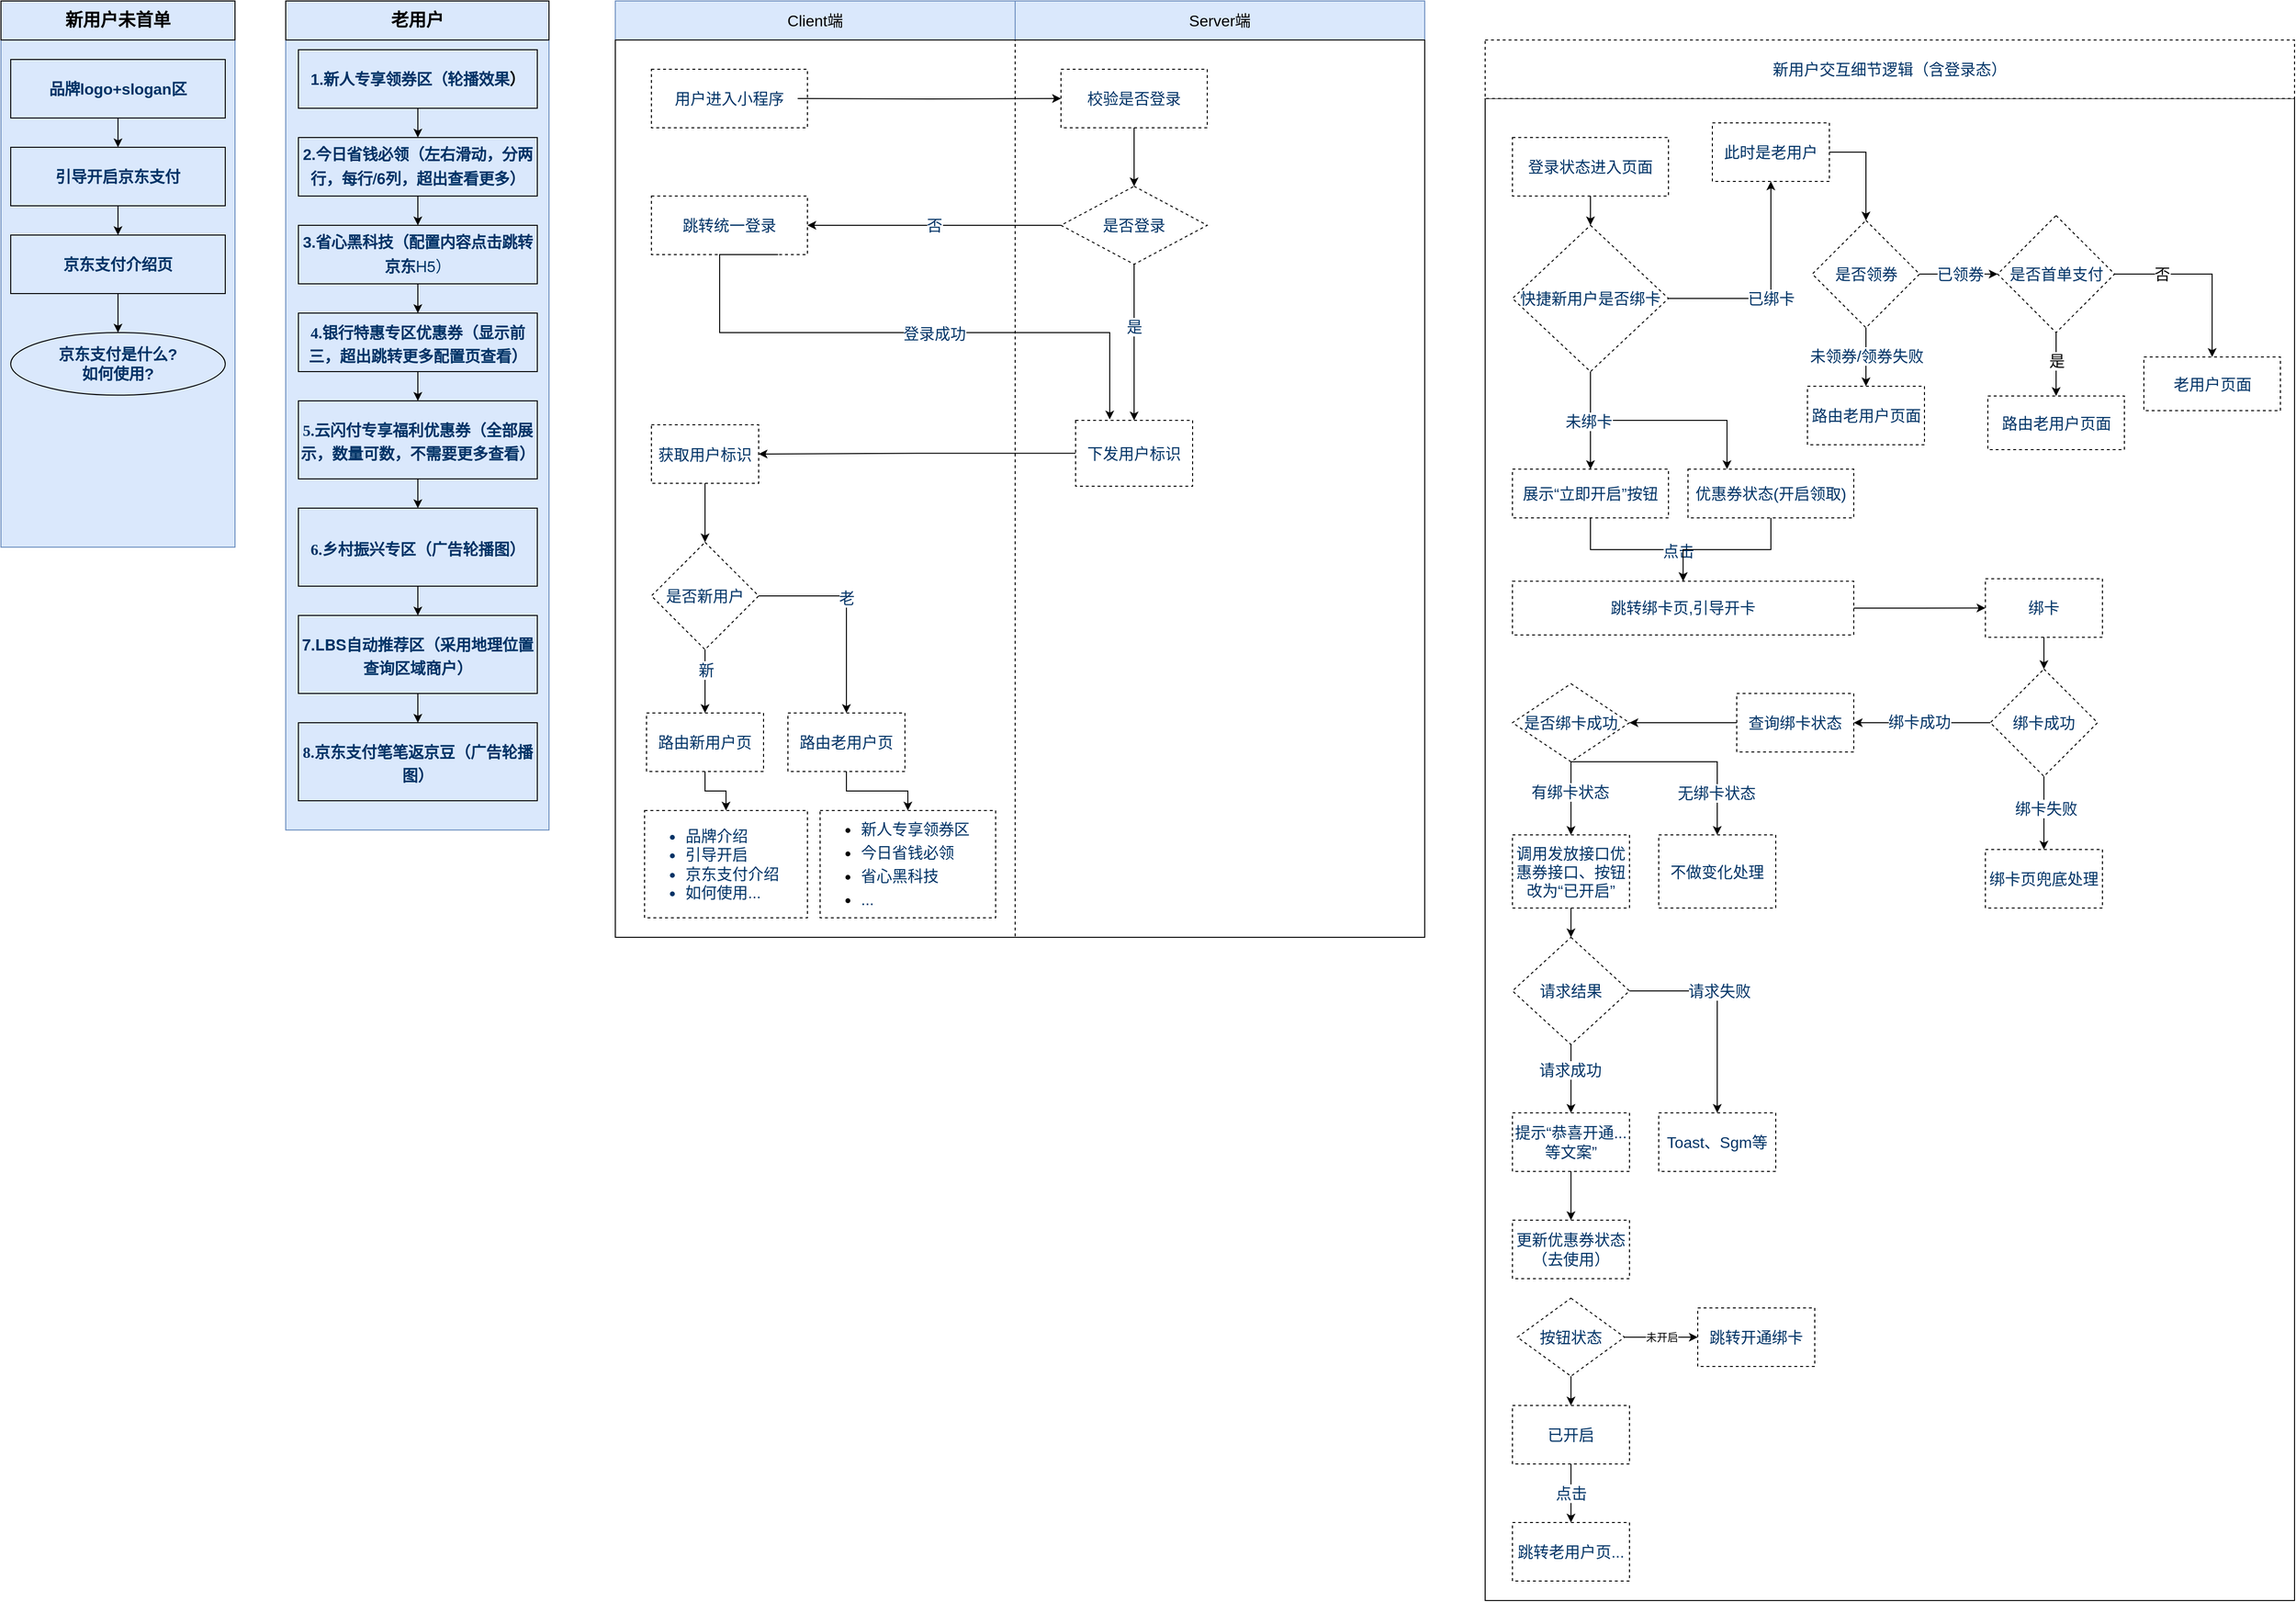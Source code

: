 <mxfile version="16.6.1" type="github">
  <diagram id="wFE0QG_FPsp0jaGvCLVb" name="Page-1">
    <mxGraphModel dx="1082" dy="655" grid="1" gridSize="10" guides="1" tooltips="1" connect="1" arrows="1" fold="1" page="1" pageScale="1" pageWidth="850" pageHeight="1100" math="0" shadow="0">
      <root>
        <mxCell id="0" />
        <mxCell id="1" parent="0" />
        <mxCell id="zbjC4olAFxsm4mvHzc2k-54" value="" style="group" parent="1" vertex="1" connectable="0">
          <mxGeometry x="30" y="20" width="240" height="560" as="geometry" />
        </mxCell>
        <mxCell id="zbjC4olAFxsm4mvHzc2k-34" value="" style="rounded=0;whiteSpace=wrap;html=1;sketch=0;fillColor=#dae8fc;strokeColor=#6c8ebf;" parent="zbjC4olAFxsm4mvHzc2k-54" vertex="1">
          <mxGeometry width="240" height="560" as="geometry" />
        </mxCell>
        <mxCell id="zbjC4olAFxsm4mvHzc2k-37" value="&lt;font size=&quot;1&quot;&gt;&lt;b style=&quot;font-size: 18px&quot;&gt;新用户未首单&lt;/b&gt;&lt;/font&gt;" style="rounded=0;whiteSpace=wrap;html=1;sketch=0;fillColor=none;" parent="zbjC4olAFxsm4mvHzc2k-54" vertex="1">
          <mxGeometry width="240" height="40" as="geometry" />
        </mxCell>
        <mxCell id="zbjC4olAFxsm4mvHzc2k-55" value="&lt;h3 id=&quot;id-京东支付小程序一期-页面分为”品牌logo＋slogan“区域、”引导开启按钮“区域、京东支付介绍及京东支付使用介绍区域&quot; style=&quot;margin: 0px ; padding: 0px ; font-size: 16px ; line-height: 1.5 ; letter-spacing: -0.006em ; text-align: left&quot;&gt;&lt;font color=&quot;#003366&quot;&gt;品牌logo+slogan区&lt;/font&gt;&lt;/h3&gt;" style="rounded=0;whiteSpace=wrap;html=1;sketch=0;fillColor=none;" parent="zbjC4olAFxsm4mvHzc2k-54" vertex="1">
          <mxGeometry x="10" y="60" width="220" height="60" as="geometry" />
        </mxCell>
        <mxCell id="zbjC4olAFxsm4mvHzc2k-56" value="&lt;font style=&quot;font-size: 16px&quot; color=&quot;#003366&quot;&gt;&lt;b&gt;引导开启京东支付&lt;/b&gt;&lt;/font&gt;" style="whiteSpace=wrap;html=1;fillColor=none;rounded=0;sketch=0;" parent="zbjC4olAFxsm4mvHzc2k-54" vertex="1">
          <mxGeometry x="10" y="150" width="220" height="60" as="geometry" />
        </mxCell>
        <mxCell id="zbjC4olAFxsm4mvHzc2k-57" value="" style="edgeStyle=orthogonalEdgeStyle;rounded=0;orthogonalLoop=1;jettySize=auto;html=1;fontSize=16;entryX=0.5;entryY=0;entryDx=0;entryDy=0;" parent="zbjC4olAFxsm4mvHzc2k-54" source="zbjC4olAFxsm4mvHzc2k-55" target="zbjC4olAFxsm4mvHzc2k-56" edge="1">
          <mxGeometry relative="1" as="geometry" />
        </mxCell>
        <mxCell id="zbjC4olAFxsm4mvHzc2k-58" value="&lt;b style=&quot;font-size: 16px&quot;&gt;&lt;font color=&quot;#003366&quot;&gt;京东支付介绍页&lt;/font&gt;&lt;/b&gt;" style="whiteSpace=wrap;html=1;fillColor=none;rounded=0;sketch=0;" parent="zbjC4olAFxsm4mvHzc2k-54" vertex="1">
          <mxGeometry x="10" y="240" width="220" height="60" as="geometry" />
        </mxCell>
        <mxCell id="zbjC4olAFxsm4mvHzc2k-59" value="" style="edgeStyle=orthogonalEdgeStyle;rounded=0;orthogonalLoop=1;jettySize=auto;html=1;fontSize=16;" parent="zbjC4olAFxsm4mvHzc2k-54" source="zbjC4olAFxsm4mvHzc2k-56" target="zbjC4olAFxsm4mvHzc2k-58" edge="1">
          <mxGeometry relative="1" as="geometry" />
        </mxCell>
        <mxCell id="zbjC4olAFxsm4mvHzc2k-60" value="&lt;b style=&quot;font-size: 16px&quot;&gt;&lt;font color=&quot;#003366&quot;&gt;京东支付是什么?&lt;br&gt;如何使用?&lt;/font&gt;&lt;/b&gt;" style="ellipse;whiteSpace=wrap;html=1;fillColor=none;rounded=0;sketch=0;" parent="zbjC4olAFxsm4mvHzc2k-54" vertex="1">
          <mxGeometry x="10" y="340" width="220" height="64.17" as="geometry" />
        </mxCell>
        <mxCell id="zbjC4olAFxsm4mvHzc2k-61" value="" style="edgeStyle=orthogonalEdgeStyle;rounded=0;orthogonalLoop=1;jettySize=auto;html=1;fontSize=16;" parent="zbjC4olAFxsm4mvHzc2k-54" source="zbjC4olAFxsm4mvHzc2k-58" target="zbjC4olAFxsm4mvHzc2k-60" edge="1">
          <mxGeometry relative="1" as="geometry" />
        </mxCell>
        <mxCell id="zbjC4olAFxsm4mvHzc2k-52" value="" style="rounded=0;whiteSpace=wrap;html=1;sketch=0;fillColor=#dae8fc;strokeColor=#6c8ebf;" parent="1" vertex="1">
          <mxGeometry x="322" y="20" width="270" height="850" as="geometry" />
        </mxCell>
        <mxCell id="zbjC4olAFxsm4mvHzc2k-53" value="&lt;font size=&quot;1&quot;&gt;&lt;b style=&quot;font-size: 18px&quot;&gt;老用户&lt;/b&gt;&lt;/font&gt;" style="rounded=0;whiteSpace=wrap;html=1;sketch=0;fillColor=none;" parent="1" vertex="1">
          <mxGeometry x="322" y="20" width="270" height="40" as="geometry" />
        </mxCell>
        <mxCell id="zbjC4olAFxsm4mvHzc2k-80" value="" style="edgeStyle=orthogonalEdgeStyle;rounded=0;orthogonalLoop=1;jettySize=auto;html=1;fontSize=16;fontColor=#003366;entryX=0.5;entryY=0;entryDx=0;entryDy=0;" parent="1" source="zbjC4olAFxsm4mvHzc2k-72" target="zbjC4olAFxsm4mvHzc2k-75" edge="1">
          <mxGeometry relative="1" as="geometry" />
        </mxCell>
        <mxCell id="zbjC4olAFxsm4mvHzc2k-72" value="&lt;h3 id=&quot;id-京东支付小程序一期-页面分为”品牌logo＋slogan“区域、”引导开启按钮“区域、京东支付介绍及京东支付使用介绍区域&quot; style=&quot;margin: 0px ; padding: 0px ; font-size: 16px ; line-height: 1.5 ; letter-spacing: -0.006em&quot;&gt;&lt;font color=&quot;#003366&quot;&gt;1.新人专享领券区（轮播效果&lt;/font&gt;）&lt;/h3&gt;" style="rounded=0;whiteSpace=wrap;html=1;sketch=0;fillColor=none;align=center;" parent="1" vertex="1">
          <mxGeometry x="335" y="70" width="245" height="60" as="geometry" />
        </mxCell>
        <mxCell id="zbjC4olAFxsm4mvHzc2k-81" value="" style="edgeStyle=orthogonalEdgeStyle;rounded=0;orthogonalLoop=1;jettySize=auto;html=1;fontSize=16;fontColor=#003366;" parent="1" source="zbjC4olAFxsm4mvHzc2k-75" target="zbjC4olAFxsm4mvHzc2k-78" edge="1">
          <mxGeometry relative="1" as="geometry" />
        </mxCell>
        <mxCell id="zbjC4olAFxsm4mvHzc2k-75" value="&lt;h3 id=&quot;id-京东支付小程序一期-页面分为”品牌logo＋slogan“区域、”引导开启按钮“区域、京东支付介绍及京东支付使用介绍区域&quot; style=&quot;margin: 0px ; padding: 0px ; font-size: 16px ; line-height: 1.5 ; letter-spacing: -0.006em&quot;&gt;&lt;font color=&quot;#003366&quot; style=&quot;font-size: 16px&quot;&gt;2.今日省钱必领（左右滑动，分两行，每行&lt;span class=&quot;s1&quot; style=&quot;font-stretch: normal ; line-height: normal ; font-family: &amp;#34;helvetica neue&amp;#34;&quot;&gt;/6&lt;/span&gt;&lt;span style=&quot;font-family: &amp;#34;pingfang sc&amp;#34;&quot;&gt;列，超出查看更多）&lt;/span&gt;&lt;/font&gt;&lt;/h3&gt;" style="rounded=0;whiteSpace=wrap;html=1;sketch=0;fillColor=none;align=center;" parent="1" vertex="1">
          <mxGeometry x="335" y="160" width="245" height="60" as="geometry" />
        </mxCell>
        <mxCell id="zbjC4olAFxsm4mvHzc2k-84" value="" style="edgeStyle=orthogonalEdgeStyle;rounded=0;orthogonalLoop=1;jettySize=auto;html=1;fontSize=16;fontColor=#003366;" parent="1" source="zbjC4olAFxsm4mvHzc2k-78" target="zbjC4olAFxsm4mvHzc2k-82" edge="1">
          <mxGeometry relative="1" as="geometry" />
        </mxCell>
        <mxCell id="zbjC4olAFxsm4mvHzc2k-78" value="&lt;h3 id=&quot;id-京东支付小程序一期-页面分为”品牌logo＋slogan“区域、”引导开启按钮“区域、京东支付介绍及京东支付使用介绍区域&quot; style=&quot;margin: 0px ; padding: 0px ; font-size: 16px ; line-height: 1.5 ; letter-spacing: -0.006em&quot;&gt;&lt;font color=&quot;#003366&quot; style=&quot;font-size: 16px&quot;&gt;&lt;font style=&quot;font-size: 16px&quot;&gt;3.省心黑科技&lt;/font&gt;（配置内容点击跳转京东&lt;span class=&quot;s1&quot; style=&quot;font-weight: normal ; font-stretch: normal ; line-height: normal ; font-family: &amp;#34;helvetica neue&amp;#34;&quot;&gt;H5&lt;/span&gt;&lt;span style=&quot;font-family: &amp;#34;pingfang sc&amp;#34; ; font-weight: normal&quot;&gt;）&lt;/span&gt;&lt;/font&gt;&lt;/h3&gt;" style="rounded=0;whiteSpace=wrap;html=1;sketch=0;fillColor=none;align=center;" parent="1" vertex="1">
          <mxGeometry x="335" y="250" width="245" height="60" as="geometry" />
        </mxCell>
        <mxCell id="zbjC4olAFxsm4mvHzc2k-86" value="" style="edgeStyle=orthogonalEdgeStyle;rounded=0;orthogonalLoop=1;jettySize=auto;html=1;fontSize=16;fontColor=#003366;" parent="1" source="zbjC4olAFxsm4mvHzc2k-82" target="zbjC4olAFxsm4mvHzc2k-85" edge="1">
          <mxGeometry relative="1" as="geometry" />
        </mxCell>
        <mxCell id="zbjC4olAFxsm4mvHzc2k-82" value="&lt;h3 id=&quot;id-京东支付小程序一期-页面分为”品牌logo＋slogan“区域、”引导开启按钮“区域、京东支付介绍及京东支付使用介绍区域&quot; style=&quot;margin: 0px ; padding: 0px ; line-height: 1.5 ; letter-spacing: -0.006em&quot;&gt;&lt;p class=&quot;p1&quot; style=&quot;margin: 0px ; font-stretch: normal ; line-height: normal ; font-family: &amp;#34;pingfang sc&amp;#34; ; letter-spacing: normal&quot;&gt;&lt;font style=&quot;font-size: 16px&quot; color=&quot;#003366&quot;&gt;4.银行特惠专区优惠券（显示前三，超出跳转更多配置页查看）&lt;/font&gt;&lt;/p&gt;&lt;/h3&gt;" style="rounded=0;whiteSpace=wrap;html=1;sketch=0;fillColor=none;align=center;" parent="1" vertex="1">
          <mxGeometry x="335" y="340" width="245" height="60" as="geometry" />
        </mxCell>
        <mxCell id="zbjC4olAFxsm4mvHzc2k-88" value="" style="edgeStyle=orthogonalEdgeStyle;rounded=0;orthogonalLoop=1;jettySize=auto;html=1;fontSize=16;fontColor=#003366;" parent="1" source="zbjC4olAFxsm4mvHzc2k-85" target="zbjC4olAFxsm4mvHzc2k-87" edge="1">
          <mxGeometry relative="1" as="geometry" />
        </mxCell>
        <mxCell id="zbjC4olAFxsm4mvHzc2k-85" value="&lt;h3 id=&quot;id-京东支付小程序一期-页面分为”品牌logo＋slogan“区域、”引导开启按钮“区域、京东支付介绍及京东支付使用介绍区域&quot; style=&quot;margin: 0px ; padding: 0px ; line-height: 1.5 ; letter-spacing: -0.006em&quot;&gt;&lt;p class=&quot;p1&quot; style=&quot;margin: 0px ; font-stretch: normal ; line-height: normal ; font-family: &amp;#34;pingfang sc&amp;#34; ; letter-spacing: normal&quot;&gt;&lt;font style=&quot;font-size: 16px&quot; color=&quot;#003366&quot;&gt;5.云闪付专享福利优惠券（全部展示，数量可数，不需要更多查看）&lt;/font&gt;&lt;/p&gt;&lt;/h3&gt;" style="rounded=0;whiteSpace=wrap;html=1;sketch=0;fillColor=none;align=center;" parent="1" vertex="1">
          <mxGeometry x="335" y="430" width="245" height="80" as="geometry" />
        </mxCell>
        <mxCell id="zbjC4olAFxsm4mvHzc2k-90" value="" style="edgeStyle=orthogonalEdgeStyle;rounded=0;orthogonalLoop=1;jettySize=auto;html=1;fontSize=16;fontColor=#003366;" parent="1" source="zbjC4olAFxsm4mvHzc2k-87" target="zbjC4olAFxsm4mvHzc2k-89" edge="1">
          <mxGeometry relative="1" as="geometry" />
        </mxCell>
        <mxCell id="zbjC4olAFxsm4mvHzc2k-87" value="&lt;h3 id=&quot;id-京东支付小程序一期-页面分为”品牌logo＋slogan“区域、”引导开启按钮“区域、京东支付介绍及京东支付使用介绍区域&quot; style=&quot;margin: 0px ; padding: 0px ; line-height: 1.5 ; letter-spacing: -0.006em&quot;&gt;&lt;p class=&quot;p1&quot; style=&quot;margin: 0px ; font-stretch: normal ; line-height: normal ; font-family: &amp;#34;pingfang sc&amp;#34; ; letter-spacing: normal&quot;&gt;&lt;font style=&quot;font-size: 16px&quot; color=&quot;#003366&quot;&gt;6.乡村振兴专区（广告轮播图）&lt;/font&gt;&lt;/p&gt;&lt;/h3&gt;" style="rounded=0;whiteSpace=wrap;html=1;sketch=0;fillColor=none;align=center;" parent="1" vertex="1">
          <mxGeometry x="335" y="540" width="245" height="80" as="geometry" />
        </mxCell>
        <mxCell id="zbjC4olAFxsm4mvHzc2k-92" value="" style="edgeStyle=orthogonalEdgeStyle;rounded=0;orthogonalLoop=1;jettySize=auto;html=1;fontFamily=Helvetica;fontSize=16;fontColor=default;" parent="1" source="zbjC4olAFxsm4mvHzc2k-89" target="zbjC4olAFxsm4mvHzc2k-91" edge="1">
          <mxGeometry relative="1" as="geometry" />
        </mxCell>
        <mxCell id="zbjC4olAFxsm4mvHzc2k-89" value="&lt;h3 id=&quot;id-京东支付小程序一期-页面分为”品牌logo＋slogan“区域、”引导开启按钮“区域、京东支付介绍及京东支付使用介绍区域&quot; style=&quot;margin: 0px ; padding: 0px ; line-height: 1.5 ; letter-spacing: -0.006em ; font-size: 14px&quot;&gt;&lt;p class=&quot;p1&quot; style=&quot;margin: 0px ; font-stretch: normal ; line-height: normal ; font-family: &amp;#34;pingfang sc&amp;#34; ; letter-spacing: normal ; font-size: 16px&quot;&gt;&lt;font color=&quot;#003366&quot; style=&quot;font-size: 16px&quot;&gt;&lt;span class=&quot;s1&quot; style=&quot;font-stretch: normal ; line-height: normal ; font-family: &amp;#34;helvetica neue&amp;#34;&quot;&gt;7.LBS&lt;/span&gt;自动推荐区（采用地理位置查询区域商户）&lt;/font&gt;&lt;/p&gt;&lt;/h3&gt;" style="rounded=0;whiteSpace=wrap;html=1;sketch=0;fillColor=none;align=center;" parent="1" vertex="1">
          <mxGeometry x="335" y="650" width="245" height="80" as="geometry" />
        </mxCell>
        <mxCell id="zbjC4olAFxsm4mvHzc2k-91" value="&lt;h3 id=&quot;id-京东支付小程序一期-页面分为”品牌logo＋slogan“区域、”引导开启按钮“区域、京东支付介绍及京东支付使用介绍区域&quot; style=&quot;margin: 0px ; padding: 0px ; line-height: 1.5 ; letter-spacing: -0.006em&quot;&gt;&lt;p class=&quot;p1&quot; style=&quot;margin: 0px ; font-stretch: normal ; line-height: normal ; font-family: &amp;#34;pingfang sc&amp;#34; ; letter-spacing: normal&quot;&gt;&lt;font style=&quot;font-size: 16px&quot; color=&quot;#003366&quot;&gt;8.京东支付笔笔返京豆（广告轮播图）&lt;/font&gt;&lt;/p&gt;&lt;/h3&gt;" style="rounded=0;whiteSpace=wrap;html=1;sketch=0;fillColor=none;align=center;" parent="1" vertex="1">
          <mxGeometry x="335" y="760" width="245" height="80" as="geometry" />
        </mxCell>
        <mxCell id="zbjC4olAFxsm4mvHzc2k-96" value="Client端" style="rounded=0;whiteSpace=wrap;html=1;sketch=0;fontFamily=Helvetica;fontSize=16;strokeColor=#6c8ebf;fillColor=#dae8fc;" parent="1" vertex="1">
          <mxGeometry x="660" y="20" width="410" height="40" as="geometry" />
        </mxCell>
        <mxCell id="zbjC4olAFxsm4mvHzc2k-97" value="Server端" style="rounded=0;whiteSpace=wrap;html=1;sketch=0;fontFamily=Helvetica;fontSize=16;strokeColor=#6c8ebf;fillColor=#dae8fc;" parent="1" vertex="1">
          <mxGeometry x="1070" y="20" width="420" height="40" as="geometry" />
        </mxCell>
        <mxCell id="zbjC4olAFxsm4mvHzc2k-98" value="" style="rounded=0;whiteSpace=wrap;html=1;sketch=0;fontFamily=Helvetica;fontSize=16;fontColor=#003366;strokeColor=default;fillColor=none;container=0;" parent="1" vertex="1">
          <mxGeometry x="660" y="60" width="830" height="920" as="geometry" />
        </mxCell>
        <mxCell id="zbjC4olAFxsm4mvHzc2k-169" value="" style="rounded=0;whiteSpace=wrap;html=1;sketch=0;fontFamily=Helvetica;fontSize=16;fontColor=#003366;strokeColor=default;fillColor=none;container=0;dashed=1;" parent="1" vertex="1">
          <mxGeometry x="660" y="60" width="410" height="920" as="geometry" />
        </mxCell>
        <mxCell id="zbjC4olAFxsm4mvHzc2k-172" value="获取用户标识" style="whiteSpace=wrap;html=1;fontSize=16;fillColor=none;fontColor=#003366;rounded=0;dashed=1;sketch=0;" parent="1" vertex="1">
          <mxGeometry x="697" y="454.5" width="110" height="60" as="geometry" />
        </mxCell>
        <mxCell id="zbjC4olAFxsm4mvHzc2k-173" value="" style="edgeStyle=orthogonalEdgeStyle;rounded=0;orthogonalLoop=1;jettySize=auto;html=1;fontFamily=Helvetica;fontSize=16;fontColor=#003366;exitX=0;exitY=0.5;exitDx=0;exitDy=0;" parent="1" source="zbjC4olAFxsm4mvHzc2k-194" target="zbjC4olAFxsm4mvHzc2k-172" edge="1">
          <mxGeometry relative="1" as="geometry">
            <mxPoint x="1077" y="487.5" as="sourcePoint" />
          </mxGeometry>
        </mxCell>
        <mxCell id="zbjC4olAFxsm4mvHzc2k-174" value="用户进入小程序" style="rounded=0;whiteSpace=wrap;html=1;dashed=1;sketch=0;fontFamily=Helvetica;fontSize=16;fontColor=#003366;strokeColor=default;fillColor=none;" parent="1" vertex="1">
          <mxGeometry x="697" y="90" width="160" height="60" as="geometry" />
        </mxCell>
        <mxCell id="zbjC4olAFxsm4mvHzc2k-176" value="校验是否登录" style="whiteSpace=wrap;html=1;fontSize=16;fillColor=none;fontColor=#003366;rounded=0;dashed=1;sketch=0;" parent="1" vertex="1">
          <mxGeometry x="1117" y="90" width="150" height="60" as="geometry" />
        </mxCell>
        <mxCell id="zbjC4olAFxsm4mvHzc2k-177" value="" style="edgeStyle=orthogonalEdgeStyle;rounded=0;orthogonalLoop=1;jettySize=auto;html=1;fontFamily=Helvetica;fontSize=16;fontColor=#003366;" parent="1" target="zbjC4olAFxsm4mvHzc2k-176" edge="1">
          <mxGeometry relative="1" as="geometry">
            <mxPoint x="847" y="120" as="sourcePoint" />
          </mxGeometry>
        </mxCell>
        <mxCell id="zbjC4olAFxsm4mvHzc2k-181" value="是否登录" style="rhombus;whiteSpace=wrap;html=1;fontSize=16;fillColor=none;fontColor=#003366;rounded=0;dashed=1;sketch=0;" parent="1" vertex="1">
          <mxGeometry x="1117" y="210" width="150" height="80" as="geometry" />
        </mxCell>
        <mxCell id="zbjC4olAFxsm4mvHzc2k-175" style="edgeStyle=orthogonalEdgeStyle;rounded=0;orthogonalLoop=1;jettySize=auto;html=1;fontFamily=Helvetica;fontSize=16;fontColor=#003366;" parent="1" source="zbjC4olAFxsm4mvHzc2k-176" target="zbjC4olAFxsm4mvHzc2k-181" edge="1">
          <mxGeometry relative="1" as="geometry" />
        </mxCell>
        <mxCell id="zbjC4olAFxsm4mvHzc2k-182" style="edgeStyle=orthogonalEdgeStyle;rounded=0;orthogonalLoop=1;jettySize=auto;html=1;entryX=0.162;entryY=0.304;entryDx=0;entryDy=0;entryPerimeter=0;fontFamily=Helvetica;fontSize=16;fontColor=#003366;" parent="1" edge="1">
          <mxGeometry relative="1" as="geometry">
            <mxPoint x="827" y="280" as="sourcePoint" />
            <mxPoint x="1167" y="449.038" as="targetPoint" />
            <Array as="points">
              <mxPoint x="767" y="280" />
              <mxPoint x="767" y="360" />
              <mxPoint x="1167" y="360" />
            </Array>
          </mxGeometry>
        </mxCell>
        <mxCell id="zbjC4olAFxsm4mvHzc2k-183" value="登录成功" style="edgeLabel;html=1;align=center;verticalAlign=middle;resizable=0;points=[];fontSize=16;fontFamily=Helvetica;fontColor=#003366;" parent="zbjC4olAFxsm4mvHzc2k-182" vertex="1" connectable="0">
          <mxGeometry x="-0.108" y="-1" relative="1" as="geometry">
            <mxPoint x="79" as="offset" />
          </mxGeometry>
        </mxCell>
        <mxCell id="zbjC4olAFxsm4mvHzc2k-184" value="跳转统一登录" style="whiteSpace=wrap;html=1;fontSize=16;fillColor=none;fontColor=#003366;rounded=0;dashed=1;sketch=0;" parent="1" vertex="1">
          <mxGeometry x="697" y="220" width="160" height="60" as="geometry" />
        </mxCell>
        <mxCell id="zbjC4olAFxsm4mvHzc2k-180" value="否" style="edgeStyle=orthogonalEdgeStyle;rounded=0;orthogonalLoop=1;jettySize=auto;html=1;entryX=1;entryY=0.5;entryDx=0;entryDy=0;fontFamily=Helvetica;fontSize=16;fontColor=#003366;" parent="1" source="zbjC4olAFxsm4mvHzc2k-181" target="zbjC4olAFxsm4mvHzc2k-184" edge="1">
          <mxGeometry relative="1" as="geometry" />
        </mxCell>
        <mxCell id="zbjC4olAFxsm4mvHzc2k-187" value="是否新用户" style="rhombus;whiteSpace=wrap;html=1;fontSize=16;fillColor=none;fontColor=#003366;rounded=0;dashed=1;sketch=0;" parent="1" vertex="1">
          <mxGeometry x="697" y="575" width="110" height="110" as="geometry" />
        </mxCell>
        <mxCell id="zbjC4olAFxsm4mvHzc2k-171" value="" style="edgeStyle=orthogonalEdgeStyle;rounded=0;orthogonalLoop=1;jettySize=auto;html=1;fontFamily=Helvetica;fontSize=16;fontColor=#003366;" parent="1" source="zbjC4olAFxsm4mvHzc2k-172" target="zbjC4olAFxsm4mvHzc2k-187" edge="1">
          <mxGeometry relative="1" as="geometry" />
        </mxCell>
        <mxCell id="zbjC4olAFxsm4mvHzc2k-189" value="路由老用户页" style="whiteSpace=wrap;html=1;fontSize=16;fillColor=none;fontColor=#003366;rounded=0;dashed=1;sketch=0;" parent="1" vertex="1">
          <mxGeometry x="837" y="750" width="120" height="60" as="geometry" />
        </mxCell>
        <mxCell id="zbjC4olAFxsm4mvHzc2k-190" value="" style="edgeStyle=orthogonalEdgeStyle;rounded=0;orthogonalLoop=1;jettySize=auto;html=1;fontFamily=Helvetica;fontSize=16;fontColor=#003366;" parent="1" source="zbjC4olAFxsm4mvHzc2k-187" target="zbjC4olAFxsm4mvHzc2k-189" edge="1">
          <mxGeometry relative="1" as="geometry">
            <Array as="points">
              <mxPoint x="897" y="630" />
            </Array>
          </mxGeometry>
        </mxCell>
        <mxCell id="zbjC4olAFxsm4mvHzc2k-191" value="老" style="edgeLabel;html=1;align=center;verticalAlign=middle;resizable=0;points=[];fontSize=16;fontFamily=Helvetica;fontColor=#003366;" parent="zbjC4olAFxsm4mvHzc2k-190" vertex="1" connectable="0">
          <mxGeometry x="-0.124" relative="1" as="geometry">
            <mxPoint as="offset" />
          </mxGeometry>
        </mxCell>
        <mxCell id="zbjC4olAFxsm4mvHzc2k-193" value="路由新用户页" style="whiteSpace=wrap;html=1;fontSize=16;fillColor=none;fontColor=#003366;rounded=0;dashed=1;sketch=0;" parent="1" vertex="1">
          <mxGeometry x="692" y="750" width="120" height="60" as="geometry" />
        </mxCell>
        <mxCell id="zbjC4olAFxsm4mvHzc2k-185" value="" style="edgeStyle=orthogonalEdgeStyle;rounded=0;orthogonalLoop=1;jettySize=auto;html=1;fontFamily=Helvetica;fontSize=16;fontColor=#003366;" parent="1" source="zbjC4olAFxsm4mvHzc2k-187" target="zbjC4olAFxsm4mvHzc2k-193" edge="1">
          <mxGeometry relative="1" as="geometry" />
        </mxCell>
        <mxCell id="zbjC4olAFxsm4mvHzc2k-186" value="新" style="edgeLabel;html=1;align=center;verticalAlign=middle;resizable=0;points=[];fontSize=16;fontFamily=Helvetica;fontColor=#003366;" parent="zbjC4olAFxsm4mvHzc2k-185" vertex="1" connectable="0">
          <mxGeometry x="-0.354" y="1" relative="1" as="geometry">
            <mxPoint as="offset" />
          </mxGeometry>
        </mxCell>
        <mxCell id="zbjC4olAFxsm4mvHzc2k-194" value="下发用户标识" style="whiteSpace=wrap;html=1;fontSize=16;fillColor=none;fontColor=#003366;rounded=0;dashed=1;sketch=0;" parent="1" vertex="1">
          <mxGeometry x="1132" y="450" width="120" height="67.5" as="geometry" />
        </mxCell>
        <mxCell id="zbjC4olAFxsm4mvHzc2k-178" style="edgeStyle=orthogonalEdgeStyle;rounded=0;orthogonalLoop=1;jettySize=auto;html=1;fontFamily=Helvetica;fontSize=16;fontColor=#003366;" parent="1" source="zbjC4olAFxsm4mvHzc2k-181" target="zbjC4olAFxsm4mvHzc2k-194" edge="1">
          <mxGeometry relative="1" as="geometry" />
        </mxCell>
        <mxCell id="zbjC4olAFxsm4mvHzc2k-179" value="是" style="edgeLabel;html=1;align=center;verticalAlign=middle;resizable=0;points=[];fontSize=16;fontFamily=Helvetica;fontColor=#003366;" parent="zbjC4olAFxsm4mvHzc2k-178" vertex="1" connectable="0">
          <mxGeometry x="-0.2" relative="1" as="geometry">
            <mxPoint as="offset" />
          </mxGeometry>
        </mxCell>
        <mxCell id="zbjC4olAFxsm4mvHzc2k-195" value="&lt;ul&gt;&lt;li&gt;品牌介绍&lt;/li&gt;&lt;li&gt;引导开启&lt;/li&gt;&lt;li&gt;京东支付介绍&lt;/li&gt;&lt;li&gt;如何使用...&lt;/li&gt;&lt;/ul&gt;" style="whiteSpace=wrap;html=1;fontSize=16;fillColor=none;fontColor=#003366;rounded=0;dashed=1;sketch=0;align=left;" parent="1" vertex="1">
          <mxGeometry x="690" y="850" width="167" height="110" as="geometry" />
        </mxCell>
        <mxCell id="zbjC4olAFxsm4mvHzc2k-192" value="" style="edgeStyle=orthogonalEdgeStyle;rounded=0;orthogonalLoop=1;jettySize=auto;html=1;fontFamily=Helvetica;fontSize=16;fontColor=#003366;" parent="1" source="zbjC4olAFxsm4mvHzc2k-193" target="zbjC4olAFxsm4mvHzc2k-195" edge="1">
          <mxGeometry relative="1" as="geometry" />
        </mxCell>
        <mxCell id="zbjC4olAFxsm4mvHzc2k-196" value="&lt;h3 id=&quot;id-京东支付小程序一期-页面分为”品牌logo＋slogan“区域、”引导开启按钮“区域、京东支付介绍及京东支付使用介绍区域&quot; style=&quot;margin: 0px ; padding: 0px ; font-size: 16px ; line-height: 1.5 ; letter-spacing: -0.006em&quot;&gt;&lt;div&gt;&lt;ul&gt;&lt;li&gt;&lt;span style=&quot;letter-spacing: -0.006em ; font-weight: normal&quot;&gt;&lt;font color=&quot;#003366&quot;&gt;新人专享领券区&lt;/font&gt;&lt;/span&gt;&lt;/li&gt;&lt;li&gt;&lt;span style=&quot;letter-spacing: -0.006em ; font-weight: normal&quot;&gt;&lt;font color=&quot;#003366&quot;&gt;今日省钱必领&lt;/font&gt;&lt;/span&gt;&lt;/li&gt;&lt;li&gt;&lt;span style=&quot;letter-spacing: -0.006em ; font-weight: normal&quot;&gt;&lt;font color=&quot;#003366&quot;&gt;省心黑科技&lt;/font&gt;&lt;/span&gt;&lt;/li&gt;&lt;li&gt;&lt;span style=&quot;letter-spacing: -0.006em ; font-weight: normal&quot;&gt;&lt;font color=&quot;#003366&quot;&gt;...&lt;/font&gt;&lt;/span&gt;&lt;/li&gt;&lt;/ul&gt;&lt;/div&gt;&lt;/h3&gt;" style="whiteSpace=wrap;html=1;fontSize=16;rounded=0;dashed=1;sketch=0;align=left;fillColor=none;" parent="1" vertex="1">
          <mxGeometry x="870" y="850" width="180" height="110" as="geometry" />
        </mxCell>
        <mxCell id="zbjC4olAFxsm4mvHzc2k-188" value="" style="edgeStyle=orthogonalEdgeStyle;rounded=0;orthogonalLoop=1;jettySize=auto;html=1;fontFamily=Helvetica;fontSize=16;fontColor=#003366;" parent="1" source="zbjC4olAFxsm4mvHzc2k-189" target="zbjC4olAFxsm4mvHzc2k-196" edge="1">
          <mxGeometry relative="1" as="geometry" />
        </mxCell>
        <mxCell id="zbjC4olAFxsm4mvHzc2k-199" value="" style="rounded=0;whiteSpace=wrap;html=1;sketch=0;fontFamily=Helvetica;fontSize=16;fontColor=#003366;strokeColor=default;fillColor=none;container=0;" parent="1" vertex="1">
          <mxGeometry x="1552" y="120" width="830" height="1540" as="geometry" />
        </mxCell>
        <mxCell id="zbjC4olAFxsm4mvHzc2k-205" value="" style="edgeStyle=orthogonalEdgeStyle;rounded=0;orthogonalLoop=1;jettySize=auto;html=1;fontFamily=Helvetica;fontSize=16;fontColor=#003366;" parent="1" source="zbjC4olAFxsm4mvHzc2k-200" target="zbjC4olAFxsm4mvHzc2k-204" edge="1">
          <mxGeometry relative="1" as="geometry" />
        </mxCell>
        <mxCell id="zbjC4olAFxsm4mvHzc2k-200" value="登录状态进入页面" style="rounded=0;whiteSpace=wrap;html=1;dashed=1;sketch=0;fontFamily=Helvetica;fontSize=16;fontColor=#003366;strokeColor=default;fillColor=none;" parent="1" vertex="1">
          <mxGeometry x="1580" y="160" width="160" height="60" as="geometry" />
        </mxCell>
        <mxCell id="zbjC4olAFxsm4mvHzc2k-201" value="新用户交互细节逻辑（含登录态）" style="rounded=0;whiteSpace=wrap;html=1;dashed=1;labelBackgroundColor=none;sketch=0;fontFamily=Helvetica;fontSize=16;fontColor=#003366;strokeColor=default;fillColor=default;" parent="1" vertex="1">
          <mxGeometry x="1552" y="60" width="830" height="60" as="geometry" />
        </mxCell>
        <mxCell id="zbjC4olAFxsm4mvHzc2k-210" value="" style="edgeStyle=orthogonalEdgeStyle;rounded=0;orthogonalLoop=1;jettySize=auto;html=1;fontFamily=Helvetica;fontSize=16;fontColor=#003366;" parent="1" source="zbjC4olAFxsm4mvHzc2k-204" target="zbjC4olAFxsm4mvHzc2k-209" edge="1">
          <mxGeometry relative="1" as="geometry" />
        </mxCell>
        <mxCell id="zbjC4olAFxsm4mvHzc2k-213" value="" style="edgeStyle=orthogonalEdgeStyle;rounded=0;orthogonalLoop=1;jettySize=auto;html=1;fontFamily=Helvetica;fontSize=16;fontColor=#003366;" parent="1" edge="1">
          <mxGeometry relative="1" as="geometry">
            <mxPoint x="1660" y="410" as="sourcePoint" />
            <mxPoint x="1800" y="500" as="targetPoint" />
            <Array as="points">
              <mxPoint x="1660" y="450" />
              <mxPoint x="1800" y="450" />
            </Array>
          </mxGeometry>
        </mxCell>
        <mxCell id="zbjC4olAFxsm4mvHzc2k-214" value="&lt;span style=&quot;color: rgba(0 , 0 , 0 , 0) ; font-family: monospace ; font-size: 0px ; background-color: rgb(248 , 249 , 250)&quot;&gt;%3CmxGraphModel%3E%3Croot%3E%3CmxCell%20id%3D%220%22%2F%3E%3CmxCell%20id%3D%221%22%20parent%3D%220%22%2F%3E%3CmxCell%20id%3D%222%22%20value%3D%22%E6%9C%AA%E7%BB%91%E5%8D%A1%22%20style%3D%22edgeLabel%3Bhtml%3D1%3Balign%3Dcenter%3BverticalAlign%3Dmiddle%3Bresizable%3D0%3Bpoints%3D%5B%5D%3BfontSize%3D16%3BfontFamily%3DHelvetica%3BfontColor%3D%23003366%3B%22%20vertex%3D%221%22%20connectable%3D%220%22%20parent%3D%221%22%3E%3CmxGeometry%20x%3D%221662%22%20y%3D%22447%22%20as%3D%22geometry%22%2F%3E%3C%2FmxCell%3E%3C%2Froot%3E%3C%2FmxGraphModel%3E&lt;/span&gt;" style="edgeLabel;html=1;align=center;verticalAlign=middle;resizable=0;points=[];fontSize=16;fontFamily=Helvetica;fontColor=#003366;" parent="zbjC4olAFxsm4mvHzc2k-213" vertex="1" connectable="0">
          <mxGeometry x="-0.652" y="-1" relative="1" as="geometry">
            <mxPoint y="1" as="offset" />
          </mxGeometry>
        </mxCell>
        <mxCell id="zbjC4olAFxsm4mvHzc2k-215" value="未绑卡" style="edgeLabel;html=1;align=center;verticalAlign=middle;resizable=0;points=[];fontSize=16;fontFamily=Helvetica;fontColor=#003366;" parent="zbjC4olAFxsm4mvHzc2k-213" vertex="1" connectable="0">
          <mxGeometry x="-0.652" y="-2" relative="1" as="geometry">
            <mxPoint x="-2" y="-1" as="offset" />
          </mxGeometry>
        </mxCell>
        <mxCell id="ei_FqSJ4KLF9EHLbvm5I-19" value="" style="edgeStyle=orthogonalEdgeStyle;rounded=0;orthogonalLoop=1;jettySize=auto;html=1;fontSize=16;fontColor=#003366;" edge="1" parent="1" source="zbjC4olAFxsm4mvHzc2k-204" target="ei_FqSJ4KLF9EHLbvm5I-18">
          <mxGeometry relative="1" as="geometry" />
        </mxCell>
        <mxCell id="ei_FqSJ4KLF9EHLbvm5I-20" value="已绑卡" style="edgeLabel;html=1;align=center;verticalAlign=middle;resizable=0;points=[];fontSize=16;fontColor=#003366;" vertex="1" connectable="0" parent="ei_FqSJ4KLF9EHLbvm5I-19">
          <mxGeometry x="-0.329" relative="1" as="geometry">
            <mxPoint x="29" as="offset" />
          </mxGeometry>
        </mxCell>
        <mxCell id="zbjC4olAFxsm4mvHzc2k-204" value="快捷新用户是否绑卡" style="rhombus;whiteSpace=wrap;html=1;fontSize=16;fillColor=none;fontColor=#003366;rounded=0;dashed=1;sketch=0;" parent="1" vertex="1">
          <mxGeometry x="1580" y="250" width="160" height="150" as="geometry" />
        </mxCell>
        <mxCell id="zbjC4olAFxsm4mvHzc2k-218" value="" style="edgeStyle=orthogonalEdgeStyle;rounded=0;orthogonalLoop=1;jettySize=auto;html=1;fontFamily=Helvetica;fontSize=16;fontColor=#003366;" parent="1" source="zbjC4olAFxsm4mvHzc2k-209" target="zbjC4olAFxsm4mvHzc2k-217" edge="1">
          <mxGeometry relative="1" as="geometry" />
        </mxCell>
        <mxCell id="zbjC4olAFxsm4mvHzc2k-220" value="点击" style="edgeLabel;html=1;align=center;verticalAlign=middle;resizable=0;points=[];fontSize=16;fontFamily=Helvetica;fontColor=#003366;" parent="zbjC4olAFxsm4mvHzc2k-218" vertex="1" connectable="0">
          <mxGeometry x="0.479" y="-1" relative="1" as="geometry">
            <mxPoint x="4" as="offset" />
          </mxGeometry>
        </mxCell>
        <mxCell id="zbjC4olAFxsm4mvHzc2k-209" value="展示“立即开启”按钮" style="whiteSpace=wrap;html=1;fontSize=16;fillColor=none;fontColor=#003366;rounded=0;dashed=1;sketch=0;" parent="1" vertex="1">
          <mxGeometry x="1580" y="500" width="160" height="50" as="geometry" />
        </mxCell>
        <mxCell id="zbjC4olAFxsm4mvHzc2k-219" style="edgeStyle=orthogonalEdgeStyle;rounded=0;orthogonalLoop=1;jettySize=auto;html=1;entryX=0.5;entryY=0;entryDx=0;entryDy=0;fontFamily=Helvetica;fontSize=16;fontColor=#003366;" parent="1" source="zbjC4olAFxsm4mvHzc2k-212" target="zbjC4olAFxsm4mvHzc2k-217" edge="1">
          <mxGeometry relative="1" as="geometry" />
        </mxCell>
        <mxCell id="zbjC4olAFxsm4mvHzc2k-212" value="优惠券状态(开启领取)" style="whiteSpace=wrap;html=1;fontSize=16;fillColor=none;fontColor=#003366;rounded=0;dashed=1;sketch=0;" parent="1" vertex="1">
          <mxGeometry x="1760" y="500" width="170" height="50" as="geometry" />
        </mxCell>
        <mxCell id="zbjC4olAFxsm4mvHzc2k-223" value="" style="edgeStyle=orthogonalEdgeStyle;rounded=0;orthogonalLoop=1;jettySize=auto;html=1;fontFamily=Helvetica;fontSize=16;fontColor=#003366;" parent="1" source="zbjC4olAFxsm4mvHzc2k-217" target="zbjC4olAFxsm4mvHzc2k-222" edge="1">
          <mxGeometry relative="1" as="geometry" />
        </mxCell>
        <mxCell id="zbjC4olAFxsm4mvHzc2k-217" value="跳转绑卡页,引导开卡" style="whiteSpace=wrap;html=1;fontSize=16;fillColor=none;fontColor=#003366;rounded=0;dashed=1;sketch=0;" parent="1" vertex="1">
          <mxGeometry x="1580" y="614.85" width="350" height="55.15" as="geometry" />
        </mxCell>
        <mxCell id="zbjC4olAFxsm4mvHzc2k-227" value="" style="edgeStyle=orthogonalEdgeStyle;rounded=0;orthogonalLoop=1;jettySize=auto;html=1;fontFamily=Helvetica;fontSize=16;fontColor=#003366;" parent="1" source="zbjC4olAFxsm4mvHzc2k-222" target="zbjC4olAFxsm4mvHzc2k-226" edge="1">
          <mxGeometry relative="1" as="geometry" />
        </mxCell>
        <mxCell id="zbjC4olAFxsm4mvHzc2k-222" value="绑卡" style="whiteSpace=wrap;html=1;fontSize=16;fillColor=none;fontColor=#003366;rounded=0;dashed=1;sketch=0;" parent="1" vertex="1">
          <mxGeometry x="2065" y="612.425" width="120" height="60" as="geometry" />
        </mxCell>
        <mxCell id="zbjC4olAFxsm4mvHzc2k-229" value="" style="edgeStyle=orthogonalEdgeStyle;rounded=0;orthogonalLoop=1;jettySize=auto;html=1;fontFamily=Helvetica;fontSize=16;fontColor=#003366;" parent="1" source="zbjC4olAFxsm4mvHzc2k-226" target="zbjC4olAFxsm4mvHzc2k-228" edge="1">
          <mxGeometry relative="1" as="geometry" />
        </mxCell>
        <mxCell id="zbjC4olAFxsm4mvHzc2k-230" value="绑卡成功" style="edgeLabel;html=1;align=center;verticalAlign=middle;resizable=0;points=[];fontSize=16;fontFamily=Helvetica;fontColor=#003366;" parent="zbjC4olAFxsm4mvHzc2k-229" vertex="1" connectable="0">
          <mxGeometry x="0.077" y="3" relative="1" as="geometry">
            <mxPoint x="2" y="-4" as="offset" />
          </mxGeometry>
        </mxCell>
        <mxCell id="zbjC4olAFxsm4mvHzc2k-232" value="" style="edgeStyle=orthogonalEdgeStyle;rounded=0;orthogonalLoop=1;jettySize=auto;html=1;fontFamily=Helvetica;fontSize=16;fontColor=#003366;entryX=0.5;entryY=0;entryDx=0;entryDy=0;" parent="1" source="zbjC4olAFxsm4mvHzc2k-226" target="zbjC4olAFxsm4mvHzc2k-234" edge="1">
          <mxGeometry relative="1" as="geometry">
            <mxPoint x="2125" y="870" as="targetPoint" />
          </mxGeometry>
        </mxCell>
        <mxCell id="zbjC4olAFxsm4mvHzc2k-233" value="绑卡失败" style="edgeLabel;html=1;align=center;verticalAlign=middle;resizable=0;points=[];fontSize=16;fontFamily=Helvetica;fontColor=#003366;" parent="zbjC4olAFxsm4mvHzc2k-232" vertex="1" connectable="0">
          <mxGeometry x="-0.145" y="2" relative="1" as="geometry">
            <mxPoint y="1" as="offset" />
          </mxGeometry>
        </mxCell>
        <mxCell id="zbjC4olAFxsm4mvHzc2k-226" value="绑卡成功" style="rhombus;whiteSpace=wrap;html=1;fontSize=16;fillColor=none;fontColor=#003366;rounded=0;dashed=1;sketch=0;" parent="1" vertex="1">
          <mxGeometry x="2070" y="705" width="110" height="110" as="geometry" />
        </mxCell>
        <mxCell id="zbjC4olAFxsm4mvHzc2k-240" value="" style="edgeStyle=orthogonalEdgeStyle;rounded=0;orthogonalLoop=1;jettySize=auto;html=1;fontFamily=Helvetica;fontSize=16;fontColor=#003366;" parent="1" source="zbjC4olAFxsm4mvHzc2k-228" target="zbjC4olAFxsm4mvHzc2k-239" edge="1">
          <mxGeometry relative="1" as="geometry" />
        </mxCell>
        <mxCell id="zbjC4olAFxsm4mvHzc2k-228" value="查询绑卡状态" style="whiteSpace=wrap;html=1;fontSize=16;fillColor=none;fontColor=#003366;rounded=0;dashed=1;sketch=0;" parent="1" vertex="1">
          <mxGeometry x="1810" y="730" width="120" height="60" as="geometry" />
        </mxCell>
        <mxCell id="zbjC4olAFxsm4mvHzc2k-234" value="绑卡页兜底处理" style="whiteSpace=wrap;html=1;fontSize=16;fillColor=none;fontColor=#003366;rounded=0;dashed=1;sketch=0;" parent="1" vertex="1">
          <mxGeometry x="2065" y="890" width="120" height="60" as="geometry" />
        </mxCell>
        <mxCell id="zbjC4olAFxsm4mvHzc2k-242" value="" style="edgeStyle=orthogonalEdgeStyle;rounded=0;orthogonalLoop=1;jettySize=auto;html=1;fontFamily=Helvetica;fontSize=16;fontColor=#003366;" parent="1" source="zbjC4olAFxsm4mvHzc2k-239" target="zbjC4olAFxsm4mvHzc2k-241" edge="1">
          <mxGeometry relative="1" as="geometry" />
        </mxCell>
        <mxCell id="zbjC4olAFxsm4mvHzc2k-243" value="有绑卡状态" style="edgeLabel;html=1;align=center;verticalAlign=middle;resizable=0;points=[];fontSize=16;fontFamily=Helvetica;fontColor=#003366;" parent="zbjC4olAFxsm4mvHzc2k-242" vertex="1" connectable="0">
          <mxGeometry x="-0.214" y="-1" relative="1" as="geometry">
            <mxPoint y="1" as="offset" />
          </mxGeometry>
        </mxCell>
        <mxCell id="zbjC4olAFxsm4mvHzc2k-245" value="" style="edgeStyle=orthogonalEdgeStyle;rounded=0;orthogonalLoop=1;jettySize=auto;html=1;fontFamily=Helvetica;fontSize=16;fontColor=#003366;" parent="1" source="zbjC4olAFxsm4mvHzc2k-239" target="zbjC4olAFxsm4mvHzc2k-244" edge="1">
          <mxGeometry relative="1" as="geometry">
            <Array as="points">
              <mxPoint x="1790" y="800" />
            </Array>
          </mxGeometry>
        </mxCell>
        <mxCell id="zbjC4olAFxsm4mvHzc2k-246" value="无绑卡状态" style="edgeLabel;html=1;align=center;verticalAlign=middle;resizable=0;points=[];fontSize=16;fontFamily=Helvetica;fontColor=#003366;" parent="zbjC4olAFxsm4mvHzc2k-245" vertex="1" connectable="0">
          <mxGeometry x="0.614" y="-1" relative="1" as="geometry">
            <mxPoint as="offset" />
          </mxGeometry>
        </mxCell>
        <mxCell id="zbjC4olAFxsm4mvHzc2k-239" value="是否绑卡成功" style="rhombus;whiteSpace=wrap;html=1;fontSize=16;fillColor=none;fontColor=#003366;rounded=0;dashed=1;sketch=0;" parent="1" vertex="1">
          <mxGeometry x="1580" y="720" width="120" height="80" as="geometry" />
        </mxCell>
        <mxCell id="zbjC4olAFxsm4mvHzc2k-248" value="" style="edgeStyle=orthogonalEdgeStyle;rounded=0;orthogonalLoop=1;jettySize=auto;html=1;fontFamily=Helvetica;fontSize=16;fontColor=#003366;" parent="1" source="zbjC4olAFxsm4mvHzc2k-241" target="zbjC4olAFxsm4mvHzc2k-247" edge="1">
          <mxGeometry relative="1" as="geometry" />
        </mxCell>
        <mxCell id="zbjC4olAFxsm4mvHzc2k-241" value="调用发放接口优惠券接口、按钮改为“已开启”" style="whiteSpace=wrap;html=1;fontSize=16;fillColor=none;fontColor=#003366;rounded=0;dashed=1;sketch=0;" parent="1" vertex="1">
          <mxGeometry x="1580" y="875" width="120" height="75" as="geometry" />
        </mxCell>
        <mxCell id="zbjC4olAFxsm4mvHzc2k-244" value="不做变化处理" style="whiteSpace=wrap;html=1;fontSize=16;fillColor=none;fontColor=#003366;rounded=0;dashed=1;sketch=0;" parent="1" vertex="1">
          <mxGeometry x="1730" y="875" width="120" height="75" as="geometry" />
        </mxCell>
        <mxCell id="zbjC4olAFxsm4mvHzc2k-250" value="" style="edgeStyle=orthogonalEdgeStyle;rounded=0;orthogonalLoop=1;jettySize=auto;html=1;fontFamily=Helvetica;fontSize=16;fontColor=#003366;" parent="1" source="zbjC4olAFxsm4mvHzc2k-247" target="zbjC4olAFxsm4mvHzc2k-249" edge="1">
          <mxGeometry relative="1" as="geometry" />
        </mxCell>
        <mxCell id="zbjC4olAFxsm4mvHzc2k-251" value="请求成功" style="edgeLabel;html=1;align=center;verticalAlign=middle;resizable=0;points=[];fontSize=16;fontFamily=Helvetica;fontColor=#003366;" parent="zbjC4olAFxsm4mvHzc2k-250" vertex="1" connectable="0">
          <mxGeometry x="-0.267" y="-1" relative="1" as="geometry">
            <mxPoint as="offset" />
          </mxGeometry>
        </mxCell>
        <mxCell id="zbjC4olAFxsm4mvHzc2k-253" value="" style="edgeStyle=orthogonalEdgeStyle;rounded=0;orthogonalLoop=1;jettySize=auto;html=1;fontFamily=Helvetica;fontSize=16;fontColor=#003366;" parent="1" source="zbjC4olAFxsm4mvHzc2k-247" target="zbjC4olAFxsm4mvHzc2k-252" edge="1">
          <mxGeometry relative="1" as="geometry" />
        </mxCell>
        <mxCell id="zbjC4olAFxsm4mvHzc2k-254" value="请求失败" style="edgeLabel;html=1;align=center;verticalAlign=middle;resizable=0;points=[];fontSize=16;fontFamily=Helvetica;fontColor=#003366;" parent="zbjC4olAFxsm4mvHzc2k-253" vertex="1" connectable="0">
          <mxGeometry x="-0.257" relative="1" as="geometry">
            <mxPoint x="12" as="offset" />
          </mxGeometry>
        </mxCell>
        <mxCell id="zbjC4olAFxsm4mvHzc2k-247" value="请求结果" style="rhombus;whiteSpace=wrap;html=1;fontSize=16;fillColor=none;fontColor=#003366;rounded=0;dashed=1;sketch=0;" parent="1" vertex="1">
          <mxGeometry x="1580" y="980" width="120" height="110" as="geometry" />
        </mxCell>
        <mxCell id="zbjC4olAFxsm4mvHzc2k-256" value="" style="edgeStyle=orthogonalEdgeStyle;rounded=0;orthogonalLoop=1;jettySize=auto;html=1;fontFamily=Helvetica;fontSize=16;fontColor=#003366;" parent="1" source="zbjC4olAFxsm4mvHzc2k-249" target="zbjC4olAFxsm4mvHzc2k-255" edge="1">
          <mxGeometry relative="1" as="geometry" />
        </mxCell>
        <mxCell id="zbjC4olAFxsm4mvHzc2k-249" value="提示“恭喜开通...等文案”" style="whiteSpace=wrap;html=1;fontSize=16;fillColor=none;fontColor=#003366;rounded=0;dashed=1;sketch=0;" parent="1" vertex="1">
          <mxGeometry x="1580" y="1160" width="120" height="60" as="geometry" />
        </mxCell>
        <mxCell id="zbjC4olAFxsm4mvHzc2k-252" value="Toast、Sgm等" style="whiteSpace=wrap;html=1;fontSize=16;fillColor=none;fontColor=#003366;rounded=0;dashed=1;sketch=0;" parent="1" vertex="1">
          <mxGeometry x="1730" y="1160" width="120" height="60" as="geometry" />
        </mxCell>
        <mxCell id="zbjC4olAFxsm4mvHzc2k-255" value="更新优惠券状态（去使用）" style="whiteSpace=wrap;html=1;fontSize=16;fillColor=none;fontColor=#003366;rounded=0;dashed=1;sketch=0;" parent="1" vertex="1">
          <mxGeometry x="1580" y="1270" width="120" height="60" as="geometry" />
        </mxCell>
        <mxCell id="zbjC4olAFxsm4mvHzc2k-261" value="点击" style="edgeStyle=orthogonalEdgeStyle;rounded=0;orthogonalLoop=1;jettySize=auto;html=1;fontFamily=Helvetica;fontSize=16;fontColor=#003366;" parent="1" source="zbjC4olAFxsm4mvHzc2k-258" target="zbjC4olAFxsm4mvHzc2k-260" edge="1">
          <mxGeometry relative="1" as="geometry" />
        </mxCell>
        <mxCell id="zbjC4olAFxsm4mvHzc2k-258" value="已开启" style="whiteSpace=wrap;html=1;fontSize=16;fillColor=none;fontColor=#003366;rounded=0;dashed=1;sketch=0;" parent="1" vertex="1">
          <mxGeometry x="1580" y="1460" width="120" height="60" as="geometry" />
        </mxCell>
        <mxCell id="zbjC4olAFxsm4mvHzc2k-260" value="跳转老用户页..." style="whiteSpace=wrap;html=1;fontSize=16;fillColor=none;fontColor=#003366;rounded=0;dashed=1;sketch=0;" parent="1" vertex="1">
          <mxGeometry x="1580" y="1580" width="120" height="60" as="geometry" />
        </mxCell>
        <mxCell id="TT_78pEH3FQqwY4E95Ri-4" value="" style="edgeStyle=orthogonalEdgeStyle;rounded=0;orthogonalLoop=1;jettySize=auto;html=1;" parent="1" source="TT_78pEH3FQqwY4E95Ri-3" target="zbjC4olAFxsm4mvHzc2k-258" edge="1">
          <mxGeometry relative="1" as="geometry" />
        </mxCell>
        <mxCell id="TT_78pEH3FQqwY4E95Ri-6" value="未开启" style="edgeStyle=orthogonalEdgeStyle;rounded=0;orthogonalLoop=1;jettySize=auto;html=1;" parent="1" edge="1">
          <mxGeometry relative="1" as="geometry">
            <mxPoint x="1695" y="1390" as="sourcePoint" />
            <mxPoint x="1770" y="1390" as="targetPoint" />
          </mxGeometry>
        </mxCell>
        <mxCell id="TT_78pEH3FQqwY4E95Ri-3" value="&lt;font color=&quot;#003366&quot; style=&quot;font-size: 16px&quot;&gt;按钮状态&lt;/font&gt;" style="rhombus;whiteSpace=wrap;html=1;fillColor=none;dashed=1;" parent="1" vertex="1">
          <mxGeometry x="1585" y="1350" width="110" height="80" as="geometry" />
        </mxCell>
        <mxCell id="TT_78pEH3FQqwY4E95Ri-5" value="&lt;font color=&quot;#003366&quot; style=&quot;font-size: 16px&quot;&gt;跳转开通绑卡&lt;/font&gt;" style="whiteSpace=wrap;html=1;fillColor=none;dashed=1;" parent="1" vertex="1">
          <mxGeometry x="1770" y="1360" width="120" height="60" as="geometry" />
        </mxCell>
        <mxCell id="ei_FqSJ4KLF9EHLbvm5I-6" value="" style="edgeStyle=orthogonalEdgeStyle;rounded=0;orthogonalLoop=1;jettySize=auto;html=1;fontSize=16;" edge="1" parent="1" source="ei_FqSJ4KLF9EHLbvm5I-1" target="ei_FqSJ4KLF9EHLbvm5I-5">
          <mxGeometry relative="1" as="geometry" />
        </mxCell>
        <mxCell id="ei_FqSJ4KLF9EHLbvm5I-7" value="是" style="edgeLabel;html=1;align=center;verticalAlign=middle;resizable=0;points=[];fontSize=16;" vertex="1" connectable="0" parent="ei_FqSJ4KLF9EHLbvm5I-6">
          <mxGeometry x="-0.364" y="-1" relative="1" as="geometry">
            <mxPoint x="1" y="8" as="offset" />
          </mxGeometry>
        </mxCell>
        <mxCell id="ei_FqSJ4KLF9EHLbvm5I-9" value="" style="edgeStyle=orthogonalEdgeStyle;rounded=0;orthogonalLoop=1;jettySize=auto;html=1;fontSize=16;" edge="1" parent="1" source="ei_FqSJ4KLF9EHLbvm5I-1" target="ei_FqSJ4KLF9EHLbvm5I-8">
          <mxGeometry relative="1" as="geometry" />
        </mxCell>
        <mxCell id="ei_FqSJ4KLF9EHLbvm5I-10" value="否" style="edgeLabel;html=1;align=center;verticalAlign=middle;resizable=0;points=[];fontSize=16;" vertex="1" connectable="0" parent="ei_FqSJ4KLF9EHLbvm5I-9">
          <mxGeometry x="-0.334" y="-1" relative="1" as="geometry">
            <mxPoint x="-13" y="-1" as="offset" />
          </mxGeometry>
        </mxCell>
        <mxCell id="ei_FqSJ4KLF9EHLbvm5I-1" value="是否首单支付" style="rhombus;whiteSpace=wrap;html=1;fontSize=16;fillColor=none;fontColor=#003366;rounded=0;dashed=1;sketch=0;" vertex="1" parent="1">
          <mxGeometry x="2077.5" y="240" width="120" height="120" as="geometry" />
        </mxCell>
        <mxCell id="ei_FqSJ4KLF9EHLbvm5I-5" value="路由老用户页面" style="whiteSpace=wrap;html=1;fontSize=16;fillColor=none;fontColor=#003366;rounded=0;dashed=1;sketch=0;" vertex="1" parent="1">
          <mxGeometry x="2067.5" y="425" width="140" height="55" as="geometry" />
        </mxCell>
        <mxCell id="ei_FqSJ4KLF9EHLbvm5I-8" value="老用户页面" style="whiteSpace=wrap;html=1;fontSize=16;fillColor=none;fontColor=#003366;rounded=0;dashed=1;sketch=0;" vertex="1" parent="1">
          <mxGeometry x="2227.5" y="385" width="140" height="55" as="geometry" />
        </mxCell>
        <mxCell id="ei_FqSJ4KLF9EHLbvm5I-13" style="edgeStyle=orthogonalEdgeStyle;rounded=0;orthogonalLoop=1;jettySize=auto;html=1;entryX=0;entryY=0.5;entryDx=0;entryDy=0;fontSize=16;fontColor=#003366;" edge="1" parent="1" source="ei_FqSJ4KLF9EHLbvm5I-11" target="ei_FqSJ4KLF9EHLbvm5I-1">
          <mxGeometry relative="1" as="geometry" />
        </mxCell>
        <mxCell id="ei_FqSJ4KLF9EHLbvm5I-14" value="已领券" style="edgeLabel;html=1;align=center;verticalAlign=middle;resizable=0;points=[];fontSize=16;fontColor=#003366;" vertex="1" connectable="0" parent="ei_FqSJ4KLF9EHLbvm5I-13">
          <mxGeometry x="-0.43" y="-3" relative="1" as="geometry">
            <mxPoint x="18" y="-3" as="offset" />
          </mxGeometry>
        </mxCell>
        <mxCell id="ei_FqSJ4KLF9EHLbvm5I-16" value="" style="edgeStyle=orthogonalEdgeStyle;rounded=0;orthogonalLoop=1;jettySize=auto;html=1;fontSize=16;fontColor=#003366;" edge="1" parent="1" source="ei_FqSJ4KLF9EHLbvm5I-11" target="ei_FqSJ4KLF9EHLbvm5I-15">
          <mxGeometry relative="1" as="geometry" />
        </mxCell>
        <mxCell id="ei_FqSJ4KLF9EHLbvm5I-17" value="未领券/领券失败" style="edgeLabel;html=1;align=center;verticalAlign=middle;resizable=0;points=[];fontSize=16;fontColor=#003366;" vertex="1" connectable="0" parent="ei_FqSJ4KLF9EHLbvm5I-16">
          <mxGeometry x="-0.051" relative="1" as="geometry">
            <mxPoint as="offset" />
          </mxGeometry>
        </mxCell>
        <mxCell id="ei_FqSJ4KLF9EHLbvm5I-11" value="是否领券" style="rhombus;whiteSpace=wrap;html=1;fontSize=16;fillColor=none;fontColor=#003366;rounded=0;dashed=1;sketch=0;" vertex="1" parent="1">
          <mxGeometry x="1887.5" y="245" width="110" height="110" as="geometry" />
        </mxCell>
        <mxCell id="ei_FqSJ4KLF9EHLbvm5I-15" value="路由老用户页面" style="whiteSpace=wrap;html=1;fontSize=16;fillColor=none;fontColor=#003366;rounded=0;dashed=1;sketch=0;" vertex="1" parent="1">
          <mxGeometry x="1882.5" y="415" width="120" height="60" as="geometry" />
        </mxCell>
        <mxCell id="ei_FqSJ4KLF9EHLbvm5I-22" style="edgeStyle=orthogonalEdgeStyle;rounded=0;orthogonalLoop=1;jettySize=auto;html=1;entryX=0.5;entryY=0;entryDx=0;entryDy=0;fontSize=16;fontColor=#003366;" edge="1" parent="1" source="ei_FqSJ4KLF9EHLbvm5I-18" target="ei_FqSJ4KLF9EHLbvm5I-11">
          <mxGeometry relative="1" as="geometry">
            <Array as="points">
              <mxPoint x="1943" y="175" />
            </Array>
          </mxGeometry>
        </mxCell>
        <mxCell id="ei_FqSJ4KLF9EHLbvm5I-18" value="此时是老用户" style="whiteSpace=wrap;html=1;fontSize=16;fillColor=none;fontColor=#003366;rounded=0;dashed=1;sketch=0;" vertex="1" parent="1">
          <mxGeometry x="1785" y="145" width="120" height="60" as="geometry" />
        </mxCell>
      </root>
    </mxGraphModel>
  </diagram>
</mxfile>
